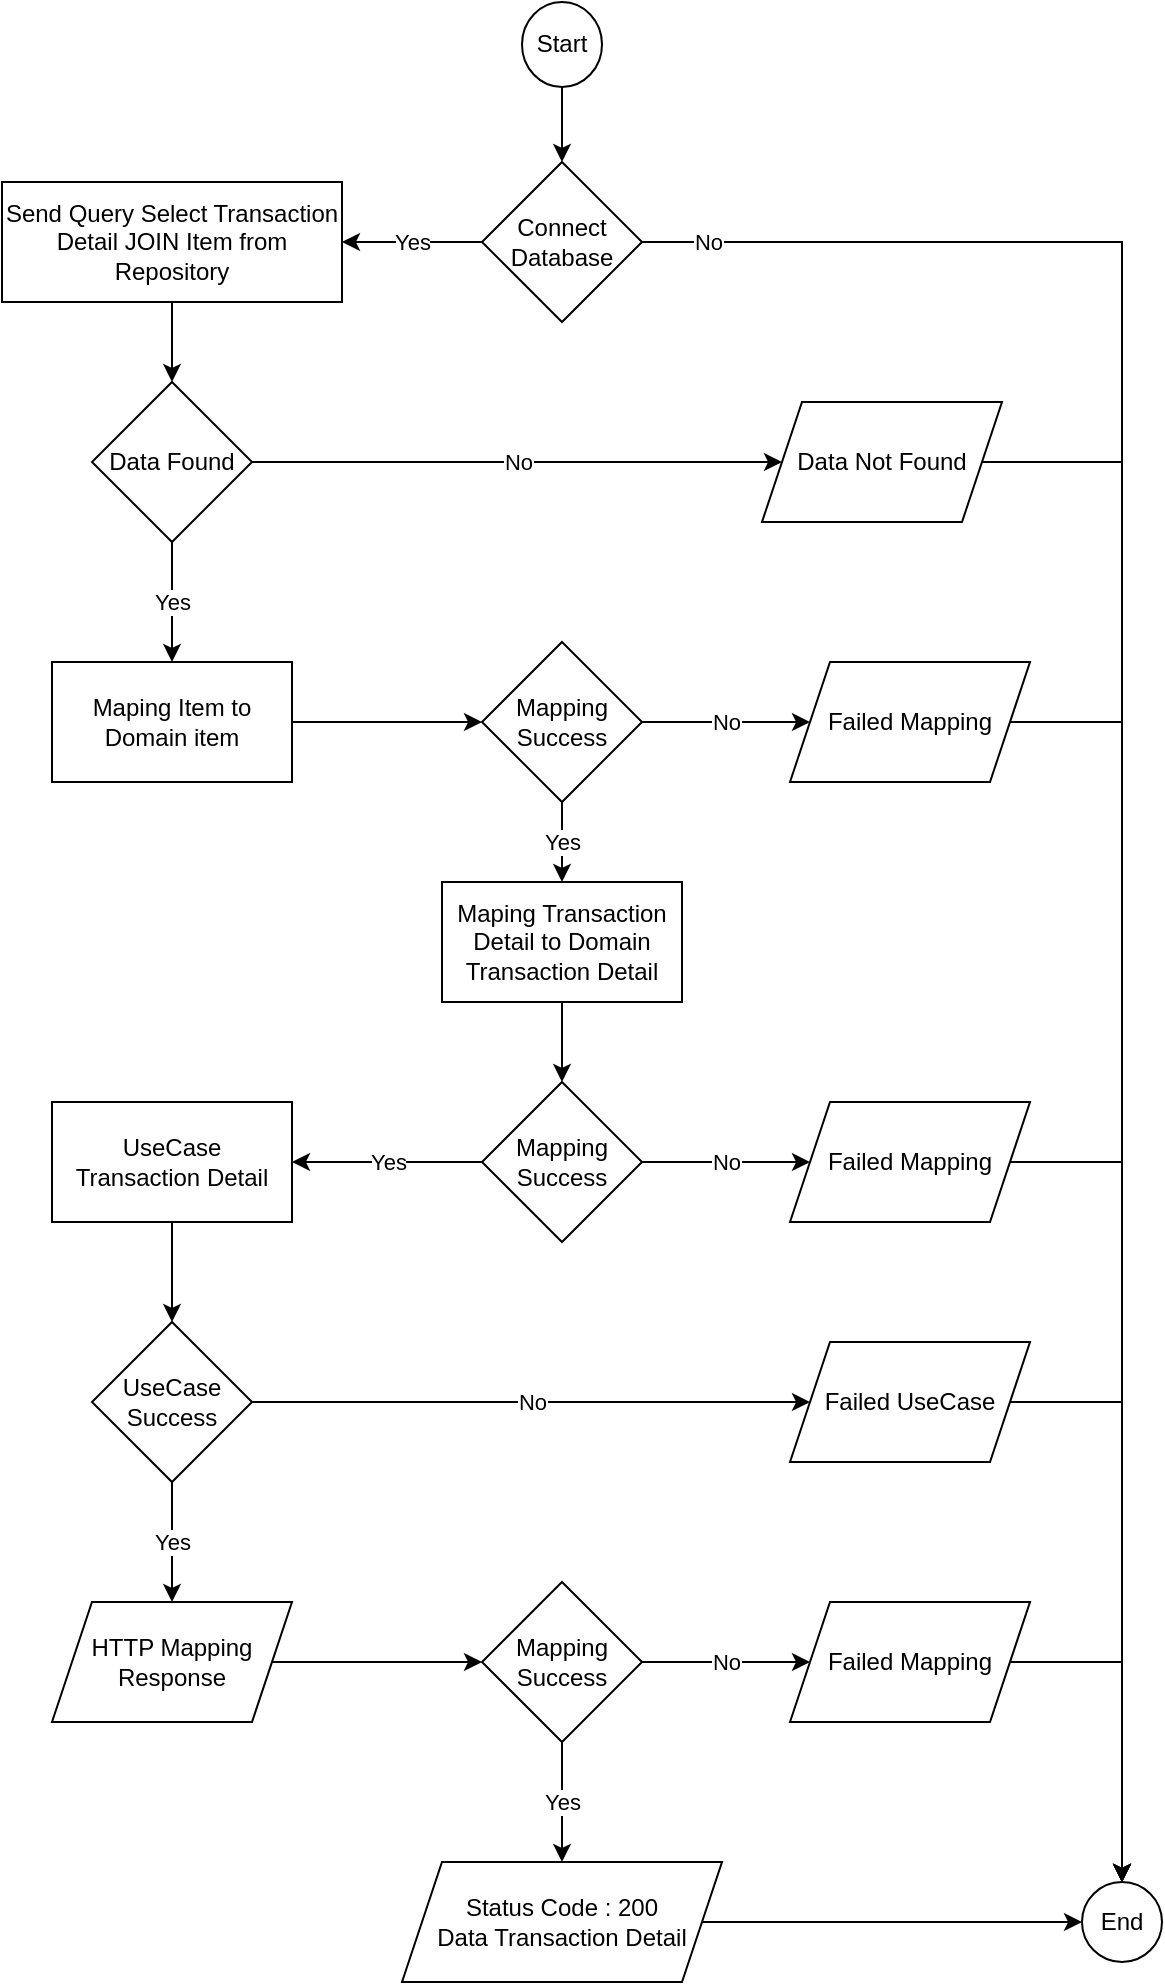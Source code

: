 <mxfile version="20.6.2" type="device"><diagram id="Vn0uDs1xMjaEICCNPqXp" name="Page-1"><mxGraphModel dx="1024" dy="612" grid="1" gridSize="10" guides="1" tooltips="1" connect="1" arrows="1" fold="1" page="1" pageScale="1" pageWidth="827" pageHeight="1169" math="0" shadow="0"><root><mxCell id="0"/><mxCell id="1" parent="0"/><mxCell id="OPw5XkPi0UjBc-Ps_nub-47" style="edgeStyle=orthogonalEdgeStyle;rounded=0;orthogonalLoop=1;jettySize=auto;html=1;exitX=0.5;exitY=1;exitDx=0;exitDy=0;entryX=0.5;entryY=0;entryDx=0;entryDy=0;" parent="1" source="OPw5XkPi0UjBc-Ps_nub-2" target="OPw5XkPi0UjBc-Ps_nub-5" edge="1"><mxGeometry relative="1" as="geometry"/></mxCell><mxCell id="OPw5XkPi0UjBc-Ps_nub-2" value="Start" style="ellipse;whiteSpace=wrap;html=1;" parent="1" vertex="1"><mxGeometry x="360" y="50" width="40" height="42.5" as="geometry"/></mxCell><mxCell id="OPw5XkPi0UjBc-Ps_nub-3" value="Yes" style="edgeStyle=orthogonalEdgeStyle;rounded=0;orthogonalLoop=1;jettySize=auto;html=1;" parent="1" source="OPw5XkPi0UjBc-Ps_nub-5" target="OPw5XkPi0UjBc-Ps_nub-7" edge="1"><mxGeometry relative="1" as="geometry"/></mxCell><mxCell id="OPw5XkPi0UjBc-Ps_nub-4" value="No" style="edgeStyle=orthogonalEdgeStyle;rounded=0;orthogonalLoop=1;jettySize=auto;html=1;exitX=1;exitY=0.5;exitDx=0;exitDy=0;entryX=0.5;entryY=0;entryDx=0;entryDy=0;" parent="1" source="OPw5XkPi0UjBc-Ps_nub-5" target="OPw5XkPi0UjBc-Ps_nub-22" edge="1"><mxGeometry x="-0.938" relative="1" as="geometry"><mxPoint as="offset"/></mxGeometry></mxCell><mxCell id="OPw5XkPi0UjBc-Ps_nub-5" value="Connect&lt;br&gt;Database" style="rhombus;whiteSpace=wrap;html=1;" parent="1" vertex="1"><mxGeometry x="340" y="130" width="80" height="80" as="geometry"/></mxCell><mxCell id="OPw5XkPi0UjBc-Ps_nub-6" style="edgeStyle=orthogonalEdgeStyle;rounded=0;orthogonalLoop=1;jettySize=auto;html=1;exitX=0.5;exitY=1;exitDx=0;exitDy=0;entryX=0.5;entryY=0;entryDx=0;entryDy=0;" parent="1" source="OPw5XkPi0UjBc-Ps_nub-7" target="OPw5XkPi0UjBc-Ps_nub-10" edge="1"><mxGeometry relative="1" as="geometry"/></mxCell><mxCell id="OPw5XkPi0UjBc-Ps_nub-7" value="Send Query Select Transaction Detail JOIN Item from Repository" style="whiteSpace=wrap;html=1;" parent="1" vertex="1"><mxGeometry x="100" y="140" width="170" height="60" as="geometry"/></mxCell><mxCell id="OPw5XkPi0UjBc-Ps_nub-8" value="Yes" style="edgeStyle=orthogonalEdgeStyle;rounded=0;orthogonalLoop=1;jettySize=auto;html=1;" parent="1" source="OPw5XkPi0UjBc-Ps_nub-10" target="OPw5XkPi0UjBc-Ps_nub-12" edge="1"><mxGeometry relative="1" as="geometry"/></mxCell><mxCell id="OPw5XkPi0UjBc-Ps_nub-9" value="No" style="edgeStyle=orthogonalEdgeStyle;rounded=0;orthogonalLoop=1;jettySize=auto;html=1;exitX=1;exitY=0.5;exitDx=0;exitDy=0;entryX=0;entryY=0.5;entryDx=0;entryDy=0;" parent="1" source="OPw5XkPi0UjBc-Ps_nub-10" target="OPw5XkPi0UjBc-Ps_nub-24" edge="1"><mxGeometry relative="1" as="geometry"/></mxCell><mxCell id="OPw5XkPi0UjBc-Ps_nub-10" value="Data Found" style="rhombus;whiteSpace=wrap;html=1;" parent="1" vertex="1"><mxGeometry x="145" y="240" width="80" height="80" as="geometry"/></mxCell><mxCell id="OPw5XkPi0UjBc-Ps_nub-48" style="edgeStyle=orthogonalEdgeStyle;rounded=0;orthogonalLoop=1;jettySize=auto;html=1;exitX=1;exitY=0.5;exitDx=0;exitDy=0;entryX=0;entryY=0.5;entryDx=0;entryDy=0;" parent="1" source="OPw5XkPi0UjBc-Ps_nub-12" target="OPw5XkPi0UjBc-Ps_nub-27" edge="1"><mxGeometry relative="1" as="geometry"/></mxCell><mxCell id="OPw5XkPi0UjBc-Ps_nub-12" value="Maping Item to Domain item" style="whiteSpace=wrap;html=1;" parent="1" vertex="1"><mxGeometry x="125" y="380" width="120" height="60" as="geometry"/></mxCell><mxCell id="OPw5XkPi0UjBc-Ps_nub-13" style="edgeStyle=orthogonalEdgeStyle;rounded=0;orthogonalLoop=1;jettySize=auto;html=1;exitX=0.5;exitY=1;exitDx=0;exitDy=0;" parent="1" source="OPw5XkPi0UjBc-Ps_nub-14" target="OPw5XkPi0UjBc-Ps_nub-30" edge="1"><mxGeometry relative="1" as="geometry"/></mxCell><mxCell id="OPw5XkPi0UjBc-Ps_nub-14" value="UseCase &lt;br&gt;Transaction Detail" style="whiteSpace=wrap;html=1;" parent="1" vertex="1"><mxGeometry x="125" y="600" width="120" height="60" as="geometry"/></mxCell><mxCell id="auNthIMUzdKOPt2snETw-1" style="edgeStyle=orthogonalEdgeStyle;rounded=0;orthogonalLoop=1;jettySize=auto;html=1;exitX=1;exitY=0.5;exitDx=0;exitDy=0;entryX=0;entryY=0.5;entryDx=0;entryDy=0;" parent="1" source="OPw5XkPi0UjBc-Ps_nub-16" target="OPw5XkPi0UjBc-Ps_nub-19" edge="1"><mxGeometry relative="1" as="geometry"/></mxCell><mxCell id="OPw5XkPi0UjBc-Ps_nub-16" value="HTTP Mapping Response" style="shape=parallelogram;perimeter=parallelogramPerimeter;whiteSpace=wrap;html=1;fixedSize=1;" parent="1" vertex="1"><mxGeometry x="125" y="850" width="120" height="60" as="geometry"/></mxCell><mxCell id="OPw5XkPi0UjBc-Ps_nub-17" value="Yes" style="edgeStyle=orthogonalEdgeStyle;rounded=0;orthogonalLoop=1;jettySize=auto;html=1;exitX=0.5;exitY=1;exitDx=0;exitDy=0;entryX=0.5;entryY=0;entryDx=0;entryDy=0;" parent="1" source="OPw5XkPi0UjBc-Ps_nub-19" target="OPw5XkPi0UjBc-Ps_nub-21" edge="1"><mxGeometry relative="1" as="geometry"/></mxCell><mxCell id="OPw5XkPi0UjBc-Ps_nub-18" value="No" style="edgeStyle=orthogonalEdgeStyle;rounded=0;orthogonalLoop=1;jettySize=auto;html=1;exitX=1;exitY=0.5;exitDx=0;exitDy=0;entryX=0;entryY=0.5;entryDx=0;entryDy=0;" parent="1" source="OPw5XkPi0UjBc-Ps_nub-19" target="OPw5XkPi0UjBc-Ps_nub-34" edge="1"><mxGeometry relative="1" as="geometry"/></mxCell><mxCell id="OPw5XkPi0UjBc-Ps_nub-19" value="Mapping Success" style="rhombus;whiteSpace=wrap;html=1;" parent="1" vertex="1"><mxGeometry x="340" y="840" width="80" height="80" as="geometry"/></mxCell><mxCell id="OPw5XkPi0UjBc-Ps_nub-40" style="edgeStyle=orthogonalEdgeStyle;rounded=0;orthogonalLoop=1;jettySize=auto;html=1;exitX=1;exitY=0.5;exitDx=0;exitDy=0;" parent="1" source="OPw5XkPi0UjBc-Ps_nub-21" target="OPw5XkPi0UjBc-Ps_nub-22" edge="1"><mxGeometry relative="1" as="geometry"/></mxCell><mxCell id="OPw5XkPi0UjBc-Ps_nub-21" value="Status Code : 200&lt;br&gt;Data Transaction Detail" style="shape=parallelogram;perimeter=parallelogramPerimeter;whiteSpace=wrap;html=1;fixedSize=1;" parent="1" vertex="1"><mxGeometry x="300" y="980" width="160" height="60" as="geometry"/></mxCell><mxCell id="OPw5XkPi0UjBc-Ps_nub-22" value="End" style="ellipse;whiteSpace=wrap;html=1;" parent="1" vertex="1"><mxGeometry x="640" y="990" width="40" height="40" as="geometry"/></mxCell><mxCell id="OPw5XkPi0UjBc-Ps_nub-23" style="edgeStyle=orthogonalEdgeStyle;rounded=0;orthogonalLoop=1;jettySize=auto;html=1;exitX=1;exitY=0.5;exitDx=0;exitDy=0;entryX=0.5;entryY=0;entryDx=0;entryDy=0;" parent="1" source="OPw5XkPi0UjBc-Ps_nub-24" target="OPw5XkPi0UjBc-Ps_nub-22" edge="1"><mxGeometry relative="1" as="geometry"/></mxCell><mxCell id="OPw5XkPi0UjBc-Ps_nub-24" value="Data Not Found" style="shape=parallelogram;perimeter=parallelogramPerimeter;whiteSpace=wrap;html=1;fixedSize=1;" parent="1" vertex="1"><mxGeometry x="480" y="250" width="120" height="60" as="geometry"/></mxCell><mxCell id="OPw5XkPi0UjBc-Ps_nub-26" value="No" style="edgeStyle=orthogonalEdgeStyle;rounded=0;orthogonalLoop=1;jettySize=auto;html=1;exitX=1;exitY=0.5;exitDx=0;exitDy=0;entryX=0;entryY=0.5;entryDx=0;entryDy=0;" parent="1" source="OPw5XkPi0UjBc-Ps_nub-27" target="OPw5XkPi0UjBc-Ps_nub-32" edge="1"><mxGeometry relative="1" as="geometry"/></mxCell><mxCell id="OPw5XkPi0UjBc-Ps_nub-38" value="Yes" style="edgeStyle=orthogonalEdgeStyle;rounded=0;orthogonalLoop=1;jettySize=auto;html=1;exitX=0.5;exitY=1;exitDx=0;exitDy=0;entryX=0.5;entryY=0;entryDx=0;entryDy=0;" parent="1" source="OPw5XkPi0UjBc-Ps_nub-27" target="OPw5XkPi0UjBc-Ps_nub-37" edge="1"><mxGeometry relative="1" as="geometry"/></mxCell><mxCell id="OPw5XkPi0UjBc-Ps_nub-27" value="Mapping Success" style="rhombus;whiteSpace=wrap;html=1;" parent="1" vertex="1"><mxGeometry x="340" y="370" width="80" height="80" as="geometry"/></mxCell><mxCell id="OPw5XkPi0UjBc-Ps_nub-28" value="Yes" style="edgeStyle=orthogonalEdgeStyle;rounded=0;orthogonalLoop=1;jettySize=auto;html=1;exitX=0.5;exitY=1;exitDx=0;exitDy=0;entryX=0.5;entryY=0;entryDx=0;entryDy=0;" parent="1" source="OPw5XkPi0UjBc-Ps_nub-30" target="OPw5XkPi0UjBc-Ps_nub-16" edge="1"><mxGeometry relative="1" as="geometry"/></mxCell><mxCell id="OPw5XkPi0UjBc-Ps_nub-29" value="No" style="edgeStyle=orthogonalEdgeStyle;rounded=0;orthogonalLoop=1;jettySize=auto;html=1;exitX=1;exitY=0.5;exitDx=0;exitDy=0;entryX=0;entryY=0.5;entryDx=0;entryDy=0;" parent="1" source="OPw5XkPi0UjBc-Ps_nub-30" target="OPw5XkPi0UjBc-Ps_nub-36" edge="1"><mxGeometry relative="1" as="geometry"/></mxCell><mxCell id="OPw5XkPi0UjBc-Ps_nub-30" value="UseCase Success" style="rhombus;whiteSpace=wrap;html=1;" parent="1" vertex="1"><mxGeometry x="145" y="710" width="80" height="80" as="geometry"/></mxCell><mxCell id="OPw5XkPi0UjBc-Ps_nub-31" style="edgeStyle=orthogonalEdgeStyle;rounded=0;orthogonalLoop=1;jettySize=auto;html=1;exitX=1;exitY=0.5;exitDx=0;exitDy=0;entryX=0.5;entryY=0;entryDx=0;entryDy=0;" parent="1" source="OPw5XkPi0UjBc-Ps_nub-32" target="OPw5XkPi0UjBc-Ps_nub-22" edge="1"><mxGeometry relative="1" as="geometry"/></mxCell><mxCell id="OPw5XkPi0UjBc-Ps_nub-32" value="Failed Mapping" style="shape=parallelogram;perimeter=parallelogramPerimeter;whiteSpace=wrap;html=1;fixedSize=1;" parent="1" vertex="1"><mxGeometry x="494" y="380" width="120" height="60" as="geometry"/></mxCell><mxCell id="OPw5XkPi0UjBc-Ps_nub-33" style="edgeStyle=orthogonalEdgeStyle;rounded=0;orthogonalLoop=1;jettySize=auto;html=1;exitX=1;exitY=0.5;exitDx=0;exitDy=0;entryX=0.5;entryY=0;entryDx=0;entryDy=0;" parent="1" source="OPw5XkPi0UjBc-Ps_nub-34" target="OPw5XkPi0UjBc-Ps_nub-22" edge="1"><mxGeometry relative="1" as="geometry"/></mxCell><mxCell id="OPw5XkPi0UjBc-Ps_nub-34" value="Failed Mapping" style="shape=parallelogram;perimeter=parallelogramPerimeter;whiteSpace=wrap;html=1;fixedSize=1;" parent="1" vertex="1"><mxGeometry x="494" y="850" width="120" height="60" as="geometry"/></mxCell><mxCell id="OPw5XkPi0UjBc-Ps_nub-35" style="edgeStyle=orthogonalEdgeStyle;rounded=0;orthogonalLoop=1;jettySize=auto;html=1;exitX=1;exitY=0.5;exitDx=0;exitDy=0;entryX=0.5;entryY=0;entryDx=0;entryDy=0;" parent="1" source="OPw5XkPi0UjBc-Ps_nub-36" target="OPw5XkPi0UjBc-Ps_nub-22" edge="1"><mxGeometry relative="1" as="geometry"/></mxCell><mxCell id="OPw5XkPi0UjBc-Ps_nub-36" value="Failed UseCase" style="shape=parallelogram;perimeter=parallelogramPerimeter;whiteSpace=wrap;html=1;fixedSize=1;" parent="1" vertex="1"><mxGeometry x="494" y="720" width="120" height="60" as="geometry"/></mxCell><mxCell id="OPw5XkPi0UjBc-Ps_nub-44" style="edgeStyle=orthogonalEdgeStyle;rounded=0;orthogonalLoop=1;jettySize=auto;html=1;exitX=0.5;exitY=1;exitDx=0;exitDy=0;entryX=0.5;entryY=0;entryDx=0;entryDy=0;" parent="1" source="OPw5XkPi0UjBc-Ps_nub-37" target="OPw5XkPi0UjBc-Ps_nub-42" edge="1"><mxGeometry relative="1" as="geometry"/></mxCell><mxCell id="OPw5XkPi0UjBc-Ps_nub-37" value="Maping Transaction Detail to Domain Transaction Detail" style="whiteSpace=wrap;html=1;" parent="1" vertex="1"><mxGeometry x="320" y="490" width="120" height="60" as="geometry"/></mxCell><mxCell id="OPw5XkPi0UjBc-Ps_nub-41" value="No" style="edgeStyle=orthogonalEdgeStyle;rounded=0;orthogonalLoop=1;jettySize=auto;html=1;exitX=1;exitY=0.5;exitDx=0;exitDy=0;entryX=0;entryY=0.5;entryDx=0;entryDy=0;" parent="1" source="OPw5XkPi0UjBc-Ps_nub-42" target="OPw5XkPi0UjBc-Ps_nub-43" edge="1"><mxGeometry relative="1" as="geometry"/></mxCell><mxCell id="OPw5XkPi0UjBc-Ps_nub-45" value="Yes" style="edgeStyle=orthogonalEdgeStyle;rounded=0;orthogonalLoop=1;jettySize=auto;html=1;exitX=0;exitY=0.5;exitDx=0;exitDy=0;entryX=1;entryY=0.5;entryDx=0;entryDy=0;" parent="1" source="OPw5XkPi0UjBc-Ps_nub-42" target="OPw5XkPi0UjBc-Ps_nub-14" edge="1"><mxGeometry relative="1" as="geometry"/></mxCell><mxCell id="OPw5XkPi0UjBc-Ps_nub-42" value="Mapping Success" style="rhombus;whiteSpace=wrap;html=1;" parent="1" vertex="1"><mxGeometry x="340" y="590" width="80" height="80" as="geometry"/></mxCell><mxCell id="OPw5XkPi0UjBc-Ps_nub-46" style="edgeStyle=orthogonalEdgeStyle;rounded=0;orthogonalLoop=1;jettySize=auto;html=1;exitX=1;exitY=0.5;exitDx=0;exitDy=0;entryX=0.5;entryY=0;entryDx=0;entryDy=0;" parent="1" source="OPw5XkPi0UjBc-Ps_nub-43" target="OPw5XkPi0UjBc-Ps_nub-22" edge="1"><mxGeometry relative="1" as="geometry"/></mxCell><mxCell id="OPw5XkPi0UjBc-Ps_nub-43" value="Failed Mapping" style="shape=parallelogram;perimeter=parallelogramPerimeter;whiteSpace=wrap;html=1;fixedSize=1;" parent="1" vertex="1"><mxGeometry x="494" y="600" width="120" height="60" as="geometry"/></mxCell></root></mxGraphModel></diagram></mxfile>
